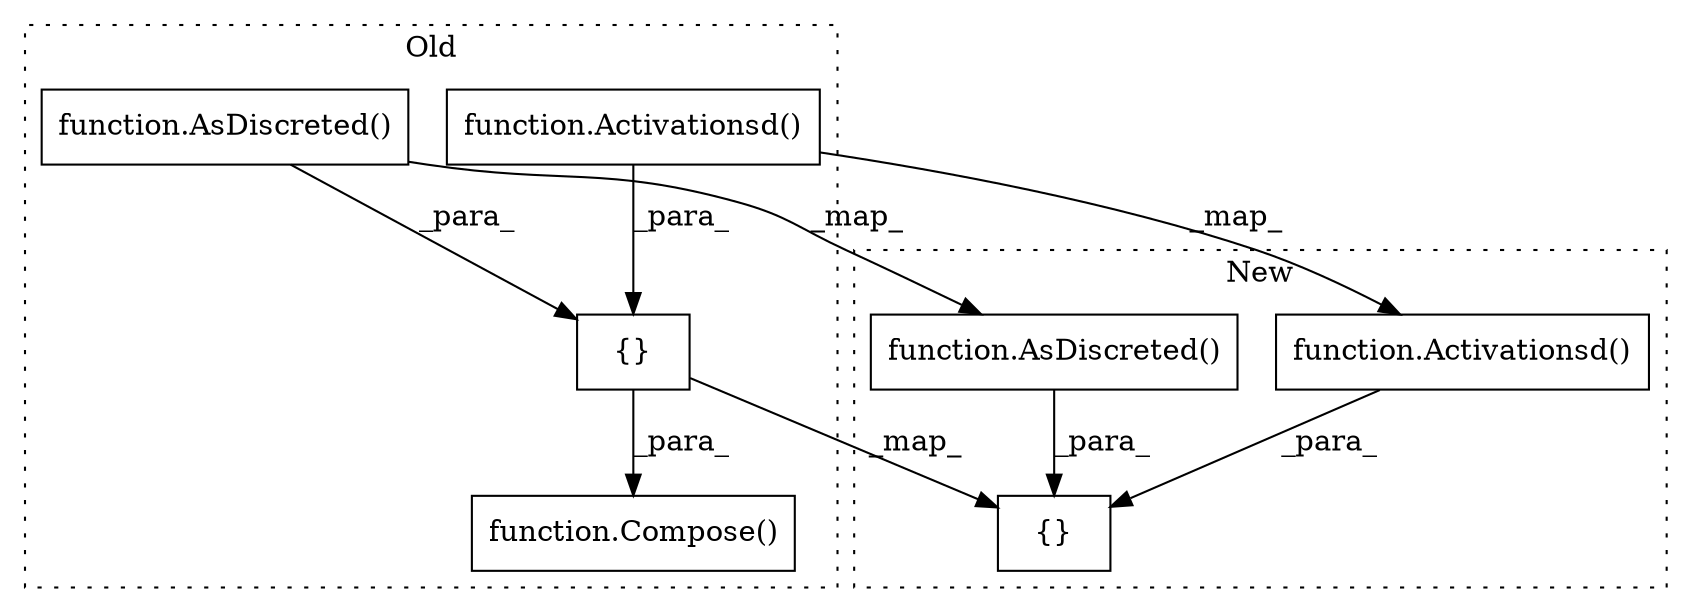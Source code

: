 digraph G {
subgraph cluster0 {
1 [label="function.AsDiscreted()" a="75" s="1647" l="185" shape="box"];
3 [label="{}" a="59" s="1572,1832" l="18,0" shape="box"];
5 [label="function.Compose()" a="75" s="1551,1847" l="21,10" shape="box"];
6 [label="function.Activationsd()" a="75" s="1590" l="39" shape="box"];
label = "Old";
style="dotted";
}
subgraph cluster1 {
2 [label="function.AsDiscreted()" a="75" s="1486" l="165" shape="box"];
4 [label="{}" a="59" s="1419,1651" l="14,0" shape="box"];
7 [label="function.Activationsd()" a="75" s="1433" l="39" shape="box"];
label = "New";
style="dotted";
}
1 -> 2 [label="_map_"];
1 -> 3 [label="_para_"];
2 -> 4 [label="_para_"];
3 -> 4 [label="_map_"];
3 -> 5 [label="_para_"];
6 -> 7 [label="_map_"];
6 -> 3 [label="_para_"];
7 -> 4 [label="_para_"];
}
